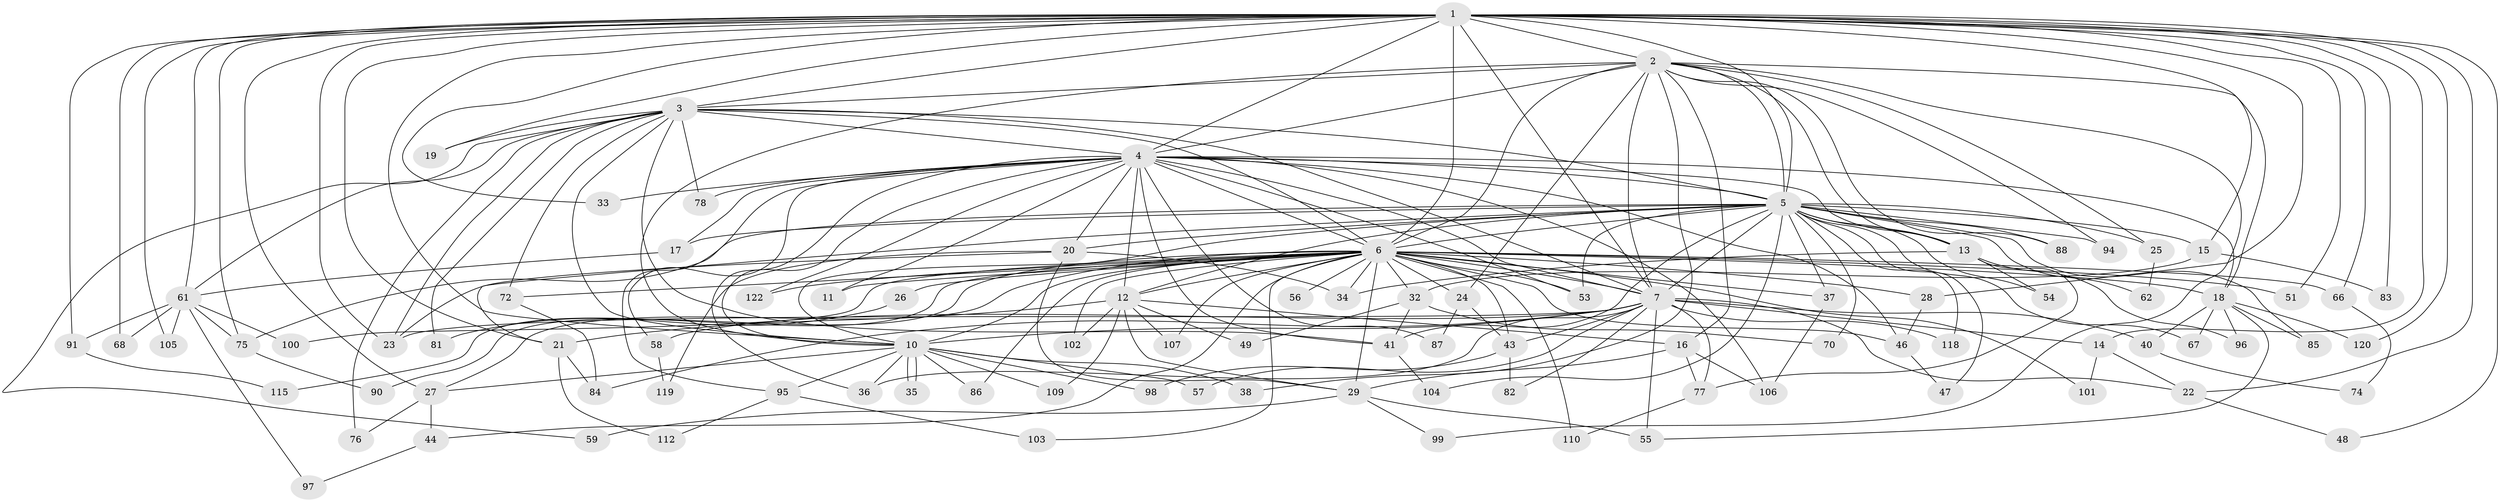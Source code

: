 // Generated by graph-tools (version 1.1) at 2025/23/03/03/25 07:23:44]
// undirected, 94 vertices, 221 edges
graph export_dot {
graph [start="1"]
  node [color=gray90,style=filled];
  1 [super="+8"];
  2 [super="+114"];
  3 [super="+121"];
  4 [super="+108"];
  5 [super="+69"];
  6 [super="+9"];
  7 [super="+30"];
  10 [super="+50"];
  11;
  12 [super="+42"];
  13 [super="+92"];
  14;
  15;
  16 [super="+116"];
  17 [super="+79"];
  18 [super="+63"];
  19;
  20 [super="+31"];
  21 [super="+93"];
  22 [super="+71"];
  23 [super="+73"];
  24 [super="+64"];
  25;
  26;
  27 [super="+111"];
  28 [super="+39"];
  29;
  32 [super="+52"];
  33;
  34 [super="+60"];
  35;
  36;
  37 [super="+117"];
  38;
  40;
  41 [super="+45"];
  43;
  44;
  46 [super="+124"];
  47;
  48;
  49;
  51;
  53 [super="+65"];
  54;
  55 [super="+89"];
  56;
  57;
  58;
  59;
  61;
  62;
  66;
  67;
  68;
  70;
  72;
  74;
  75 [super="+80"];
  76;
  77 [super="+113"];
  78;
  81;
  82;
  83;
  84 [super="+123"];
  85;
  86;
  87;
  88;
  90;
  91;
  94;
  95;
  96;
  97;
  98;
  99;
  100;
  101;
  102;
  103;
  104;
  105;
  106;
  107;
  109;
  110;
  112;
  115;
  118;
  119;
  120;
  122;
  1 -- 2 [weight=2];
  1 -- 3 [weight=2];
  1 -- 4 [weight=2];
  1 -- 5 [weight=2];
  1 -- 6 [weight=4];
  1 -- 7 [weight=2];
  1 -- 10 [weight=2];
  1 -- 14;
  1 -- 15;
  1 -- 19;
  1 -- 21;
  1 -- 23;
  1 -- 27;
  1 -- 28;
  1 -- 33;
  1 -- 48;
  1 -- 61;
  1 -- 66;
  1 -- 68;
  1 -- 83;
  1 -- 91;
  1 -- 120;
  1 -- 105;
  1 -- 51;
  1 -- 22;
  1 -- 75;
  2 -- 3;
  2 -- 4;
  2 -- 5;
  2 -- 6 [weight=2];
  2 -- 7;
  2 -- 10;
  2 -- 16;
  2 -- 18;
  2 -- 24;
  2 -- 25;
  2 -- 38;
  2 -- 88;
  2 -- 94;
  2 -- 99;
  2 -- 13;
  3 -- 4;
  3 -- 5;
  3 -- 6 [weight=2];
  3 -- 7;
  3 -- 10;
  3 -- 19;
  3 -- 41;
  3 -- 59;
  3 -- 61;
  3 -- 72;
  3 -- 76;
  3 -- 78;
  3 -- 81;
  3 -- 23;
  4 -- 5 [weight=2];
  4 -- 6 [weight=2];
  4 -- 7;
  4 -- 10;
  4 -- 11;
  4 -- 13;
  4 -- 17;
  4 -- 18;
  4 -- 20;
  4 -- 33;
  4 -- 36;
  4 -- 53;
  4 -- 58;
  4 -- 78;
  4 -- 87;
  4 -- 95;
  4 -- 106;
  4 -- 122;
  4 -- 46;
  4 -- 12;
  4 -- 41;
  5 -- 6 [weight=2];
  5 -- 7 [weight=2];
  5 -- 10;
  5 -- 12;
  5 -- 13;
  5 -- 15;
  5 -- 17;
  5 -- 20;
  5 -- 25;
  5 -- 37;
  5 -- 41;
  5 -- 47;
  5 -- 54;
  5 -- 62;
  5 -- 67;
  5 -- 75;
  5 -- 85;
  5 -- 88;
  5 -- 94;
  5 -- 104;
  5 -- 118;
  5 -- 70;
  5 -- 53;
  5 -- 21;
  6 -- 7 [weight=2];
  6 -- 10 [weight=2];
  6 -- 12;
  6 -- 26 [weight=2];
  6 -- 29 [weight=2];
  6 -- 34;
  6 -- 43;
  6 -- 44;
  6 -- 46;
  6 -- 53;
  6 -- 101;
  6 -- 102;
  6 -- 107;
  6 -- 110;
  6 -- 66;
  6 -- 11;
  6 -- 72;
  6 -- 86;
  6 -- 24;
  6 -- 90;
  6 -- 28 [weight=2];
  6 -- 32;
  6 -- 100;
  6 -- 37;
  6 -- 103;
  6 -- 51;
  6 -- 115;
  6 -- 56;
  6 -- 122;
  6 -- 18;
  6 -- 27;
  7 -- 10;
  7 -- 14;
  7 -- 22;
  7 -- 23;
  7 -- 36;
  7 -- 40;
  7 -- 43;
  7 -- 55;
  7 -- 57;
  7 -- 58;
  7 -- 77;
  7 -- 82;
  7 -- 118;
  7 -- 84;
  10 -- 27;
  10 -- 35;
  10 -- 35;
  10 -- 38;
  10 -- 57;
  10 -- 86;
  10 -- 95;
  10 -- 98;
  10 -- 109;
  10 -- 36;
  12 -- 16;
  12 -- 21;
  12 -- 49;
  12 -- 102;
  12 -- 107;
  12 -- 109;
  12 -- 29;
  13 -- 54;
  13 -- 96;
  13 -- 77;
  13 -- 34;
  14 -- 22;
  14 -- 101;
  15 -- 32;
  15 -- 83;
  16 -- 77;
  16 -- 106;
  16 -- 29;
  17 -- 61;
  18 -- 40;
  18 -- 55;
  18 -- 85;
  18 -- 96;
  18 -- 67;
  18 -- 120;
  20 -- 34;
  20 -- 119;
  20 -- 29;
  20 -- 23;
  21 -- 84;
  21 -- 112;
  22 -- 48;
  24 -- 87;
  24 -- 43;
  25 -- 62;
  26 -- 81;
  27 -- 44;
  27 -- 76;
  28 -- 46;
  29 -- 59;
  29 -- 99;
  29 -- 55;
  32 -- 49;
  32 -- 70;
  32 -- 41;
  37 -- 106;
  40 -- 74;
  41 -- 104;
  43 -- 82;
  43 -- 98;
  44 -- 97;
  46 -- 47;
  58 -- 119;
  61 -- 68;
  61 -- 75;
  61 -- 91;
  61 -- 97;
  61 -- 100;
  61 -- 105;
  66 -- 74;
  72 -- 84;
  75 -- 90;
  77 -- 110;
  91 -- 115;
  95 -- 103;
  95 -- 112;
}
